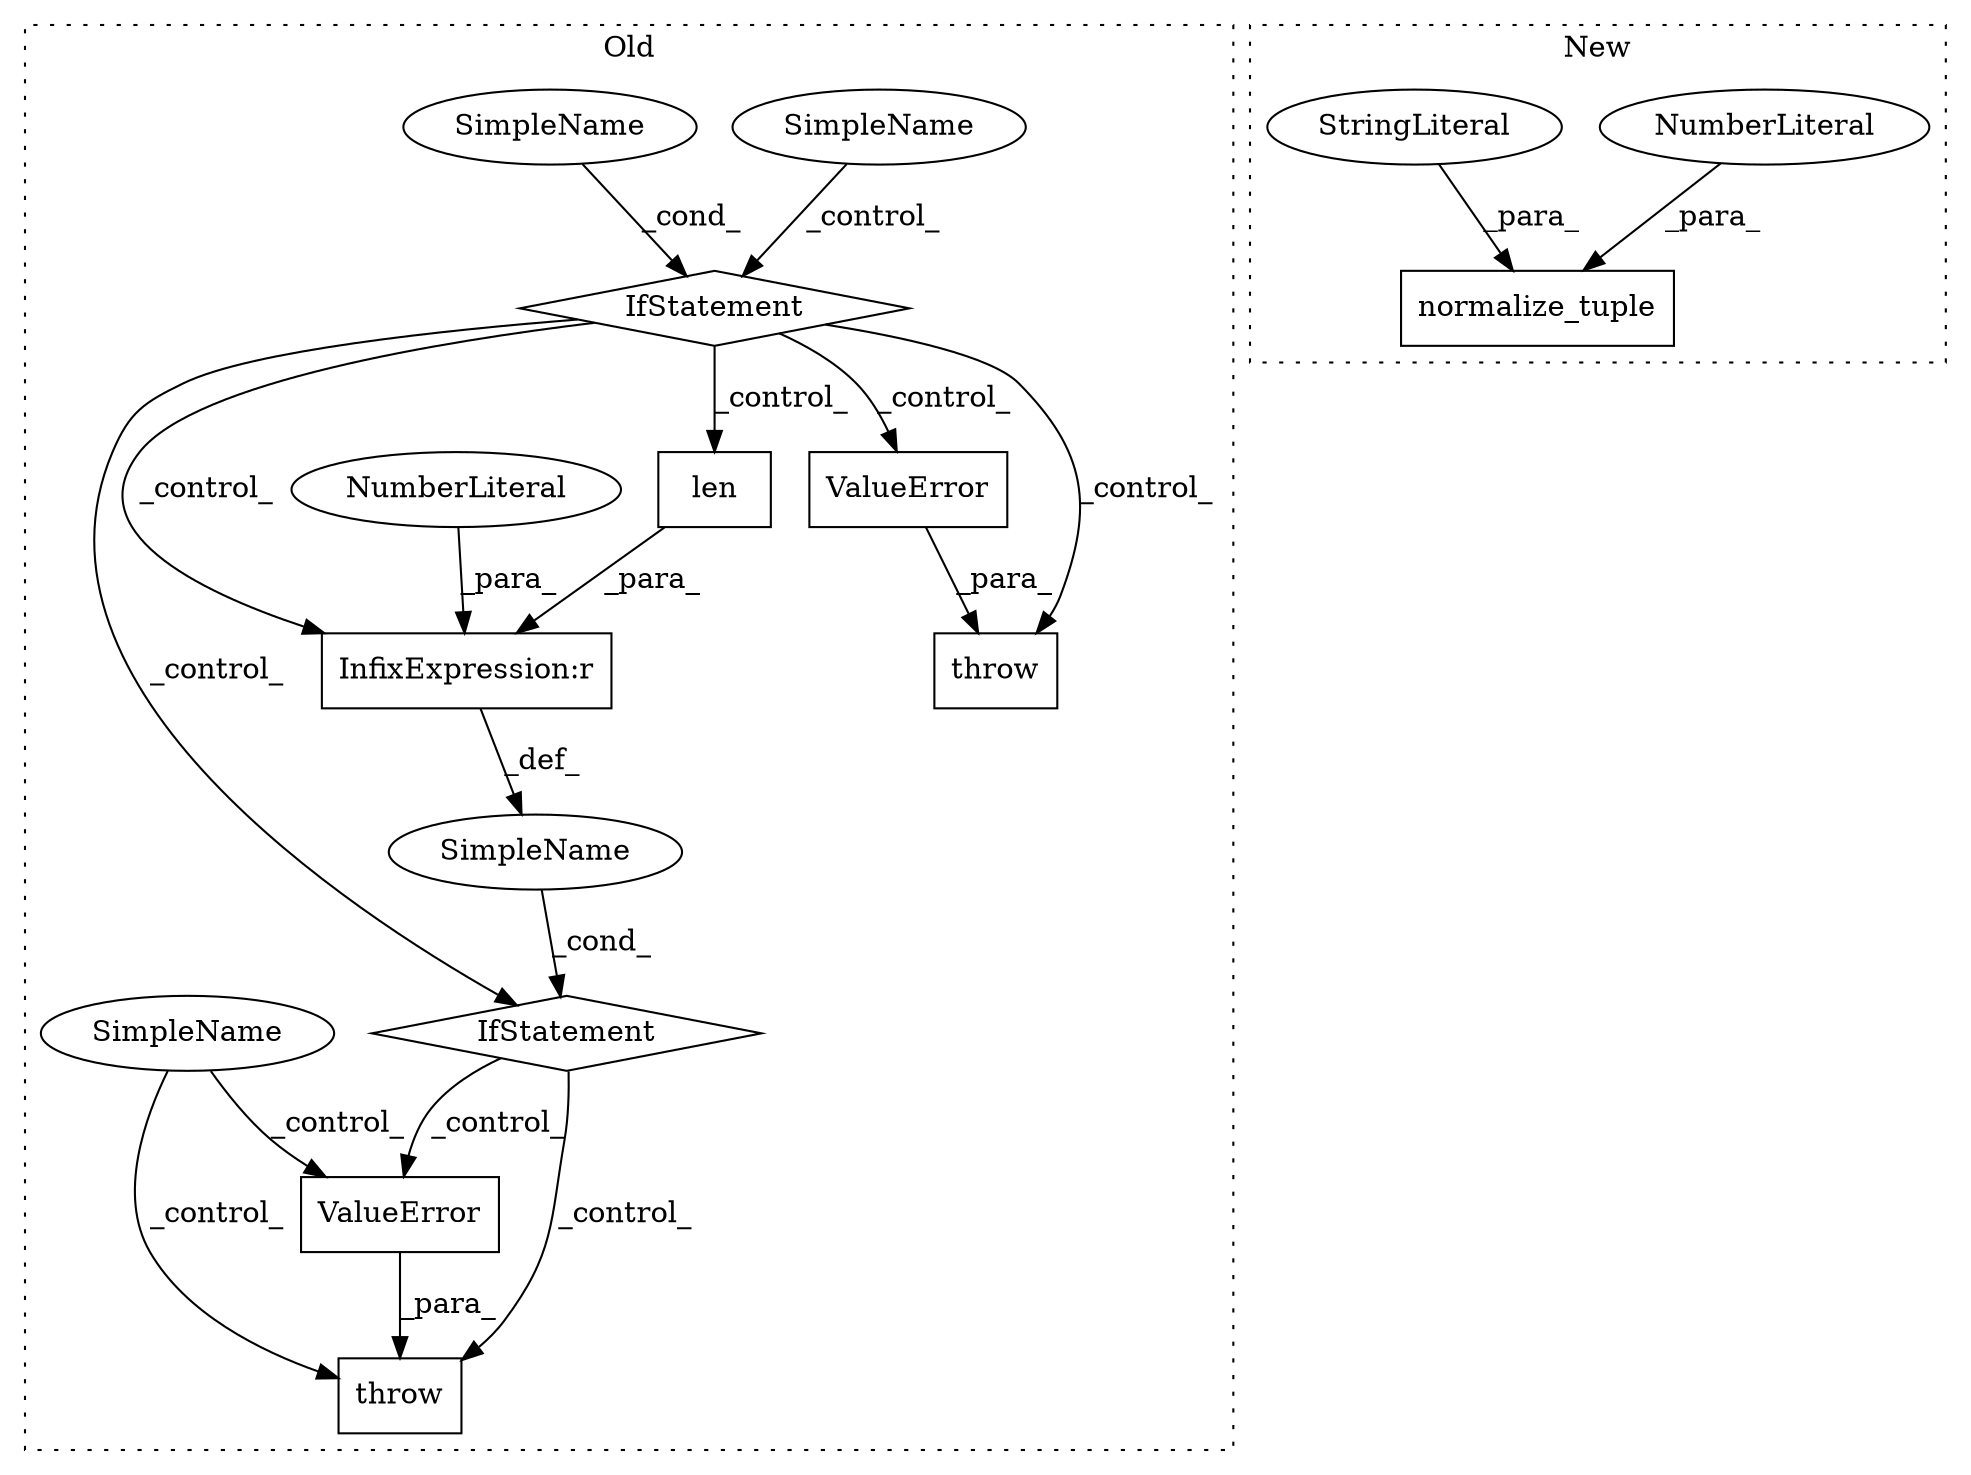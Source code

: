 digraph G {
subgraph cluster0 {
1 [label="len" a="32" s="46266,46286" l="4,1" shape="box"];
3 [label="IfStatement" a="25" s="46262,46292" l="4,2" shape="diamond"];
4 [label="ValueError" a="32" s="46422,46477" l="11,1" shape="box"];
6 [label="SimpleName" a="42" s="" l="" shape="ellipse"];
8 [label="InfixExpression:r" a="27" s="46287" l="4" shape="box"];
9 [label="NumberLiteral" a="34" s="46291" l="1" shape="ellipse"];
10 [label="throw" a="53" s="46416" l="6" shape="box"];
11 [label="IfStatement" a="25" s="46148,46178" l="4,2" shape="diamond"];
12 [label="ValueError" a="32" s="46194,46249" l="11,1" shape="box"];
13 [label="SimpleName" a="42" s="" l="" shape="ellipse"];
14 [label="SimpleName" a="42" s="" l="" shape="ellipse"];
15 [label="throw" a="53" s="46188" l="6" shape="box"];
16 [label="SimpleName" a="42" s="" l="" shape="ellipse"];
label = "Old";
style="dotted";
}
subgraph cluster1 {
2 [label="normalize_tuple" a="32" s="33935,33988" l="16,1" shape="box"];
5 [label="NumberLiteral" a="34" s="33963" l="1" shape="ellipse"];
7 [label="StringLiteral" a="45" s="33965" l="23" shape="ellipse"];
label = "New";
style="dotted";
}
1 -> 8 [label="_para_"];
3 -> 4 [label="_control_"];
3 -> 10 [label="_control_"];
4 -> 10 [label="_para_"];
5 -> 2 [label="_para_"];
6 -> 3 [label="_cond_"];
7 -> 2 [label="_para_"];
8 -> 6 [label="_def_"];
9 -> 8 [label="_para_"];
11 -> 1 [label="_control_"];
11 -> 8 [label="_control_"];
11 -> 12 [label="_control_"];
11 -> 15 [label="_control_"];
11 -> 3 [label="_control_"];
12 -> 15 [label="_para_"];
13 -> 11 [label="_control_"];
14 -> 11 [label="_cond_"];
16 -> 10 [label="_control_"];
16 -> 4 [label="_control_"];
}